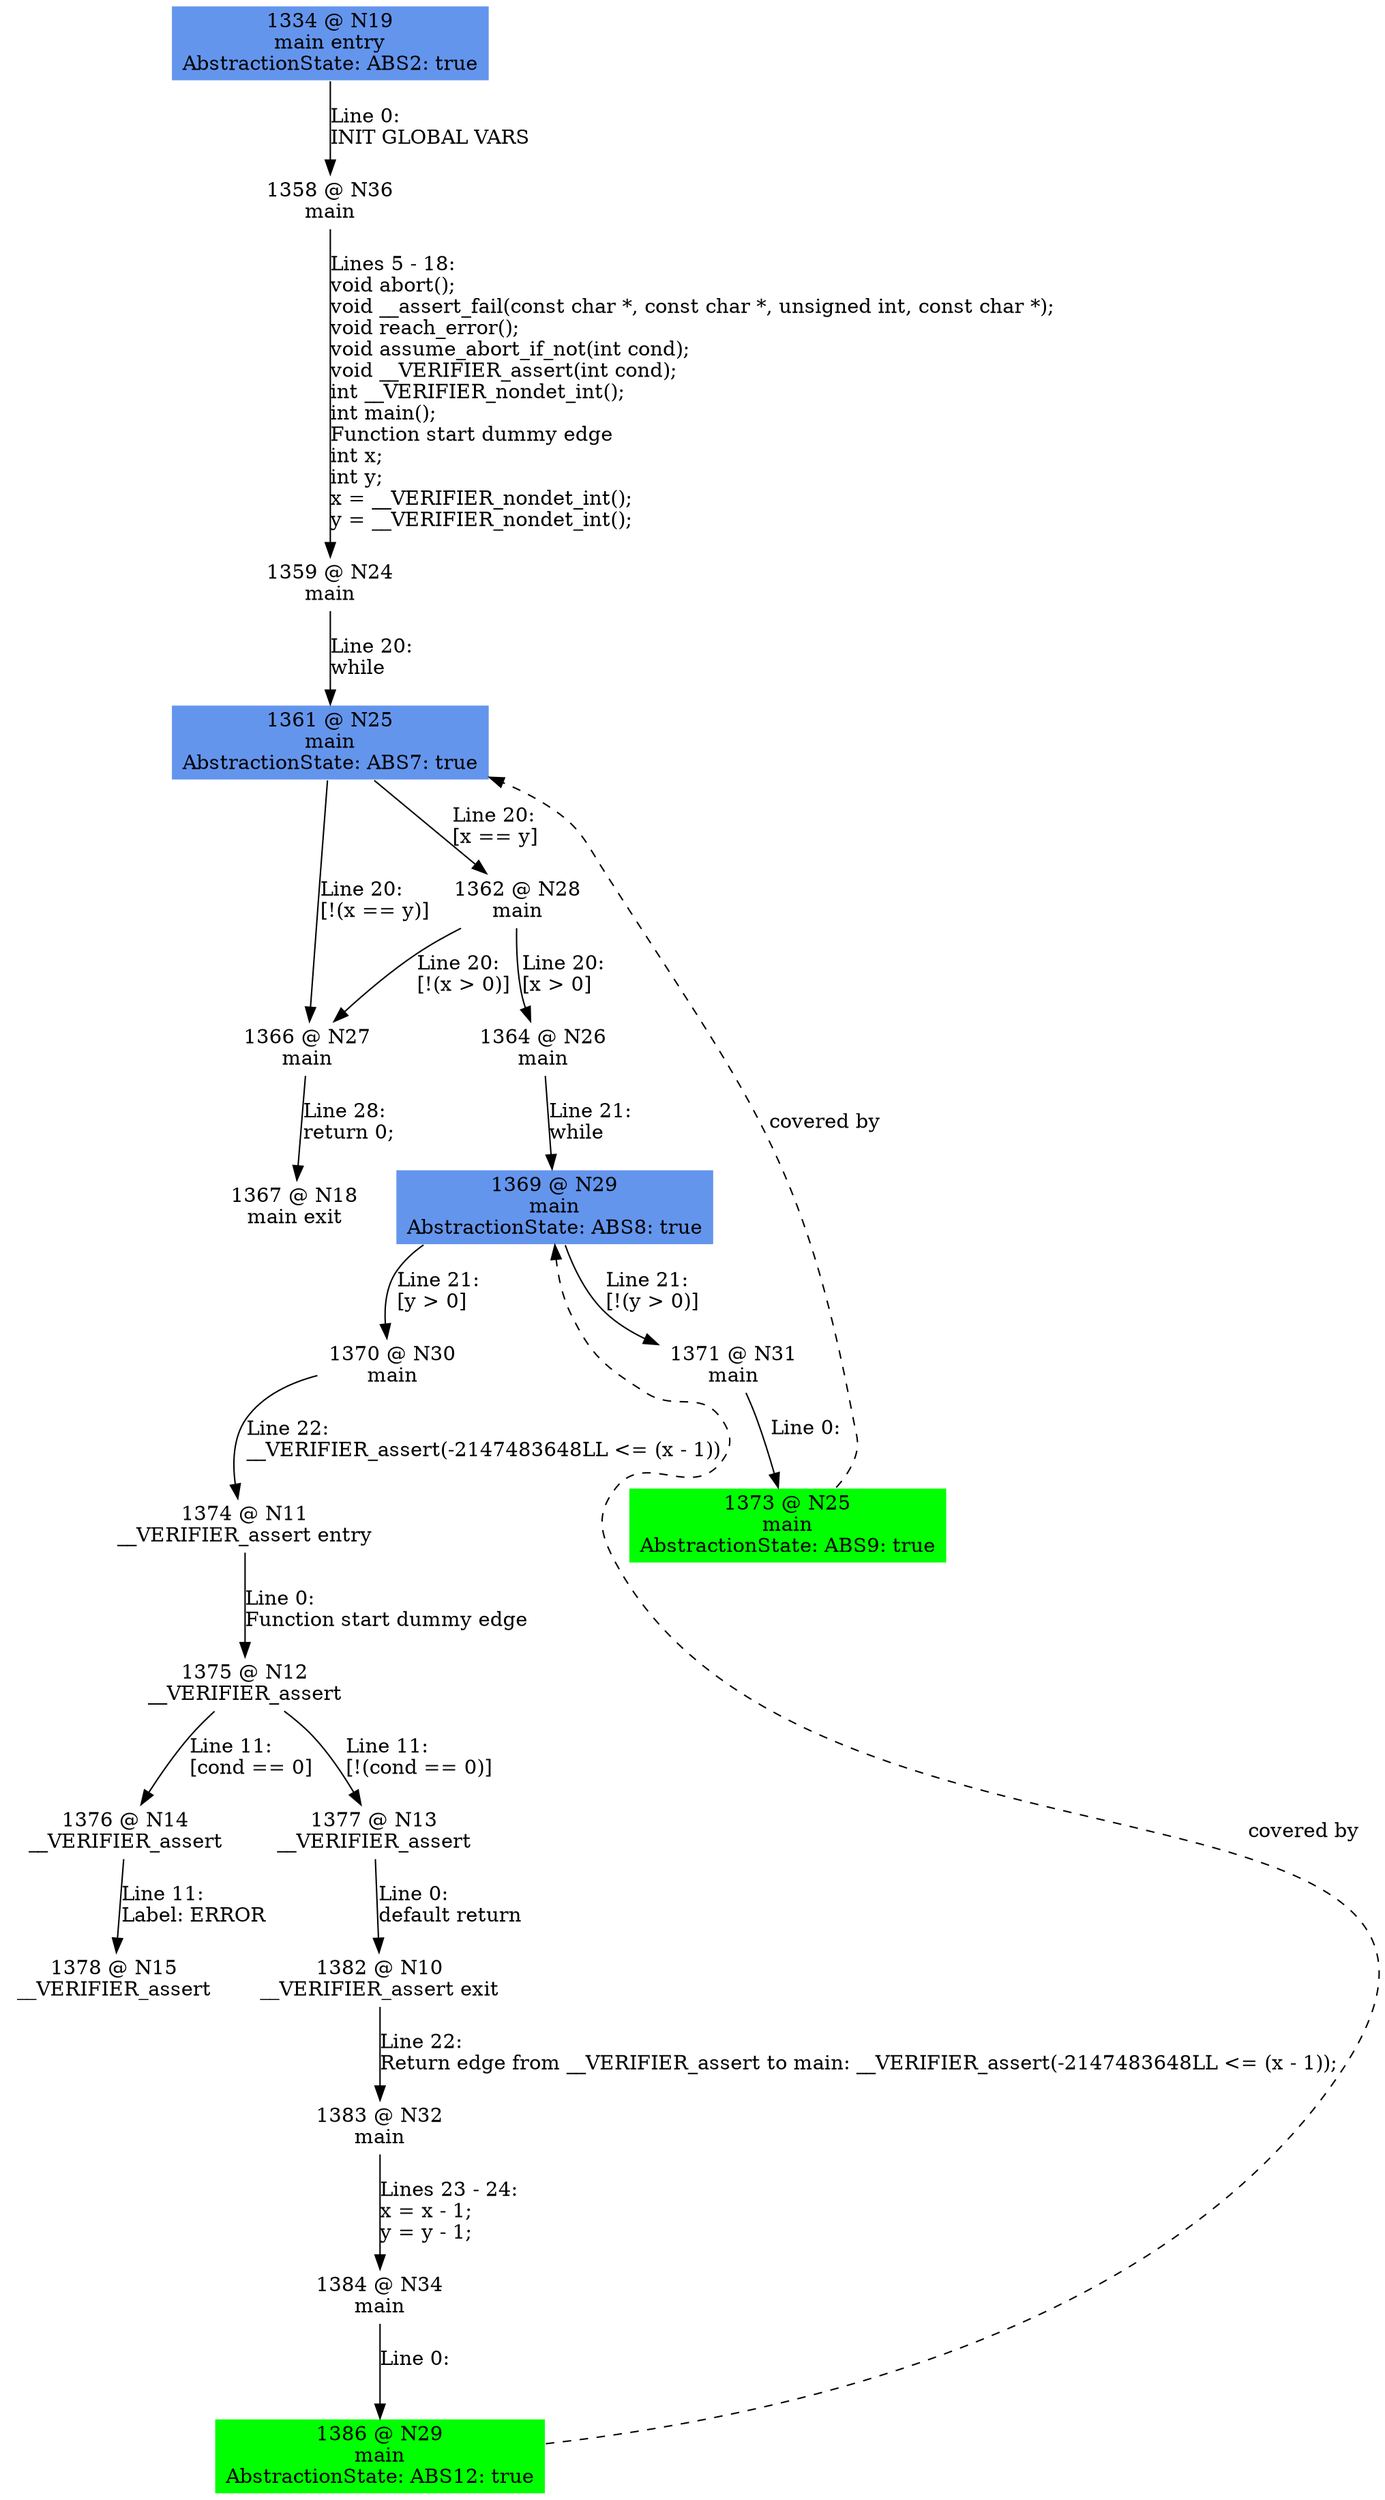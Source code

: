 digraph ARG {
node [style="filled" shape="box" color="white"]
1334 [fillcolor="cornflowerblue" label="1334 @ N19\nmain entry\nAbstractionState: ABS2: true\n" id="1334"]
1358 [label="1358 @ N36\nmain\n" id="1358"]
1359 [label="1359 @ N24\nmain\n" id="1359"]
1361 [fillcolor="cornflowerblue" label="1361 @ N25\nmain\nAbstractionState: ABS7: true\n" id="1361"]
1366 [label="1366 @ N27\nmain\n" id="1366"]
1367 [label="1367 @ N18\nmain exit\n" id="1367"]
1362 [label="1362 @ N28\nmain\n" id="1362"]
1364 [label="1364 @ N26\nmain\n" id="1364"]
1369 [fillcolor="cornflowerblue" label="1369 @ N29\nmain\nAbstractionState: ABS8: true\n" id="1369"]
1371 [label="1371 @ N31\nmain\n" id="1371"]
1373 [fillcolor="green" label="1373 @ N25\nmain\nAbstractionState: ABS9: true\n" id="1373"]
1370 [label="1370 @ N30\nmain\n" id="1370"]
1374 [label="1374 @ N11\n__VERIFIER_assert entry\n" id="1374"]
1375 [label="1375 @ N12\n__VERIFIER_assert\n" id="1375"]
1377 [label="1377 @ N13\n__VERIFIER_assert\n" id="1377"]
1382 [label="1382 @ N10\n__VERIFIER_assert exit\n" id="1382"]
1383 [label="1383 @ N32\nmain\n" id="1383"]
1384 [label="1384 @ N34\nmain\n" id="1384"]
1386 [fillcolor="green" label="1386 @ N29\nmain\nAbstractionState: ABS12: true\n" id="1386"]
1376 [label="1376 @ N14\n__VERIFIER_assert\n" id="1376"]
1378 [label="1378 @ N15\n__VERIFIER_assert\n" id="1378"]
1334 -> 1358 [label="Line 0: \lINIT GLOBAL VARS\l" id="1334 -> 1358"]
1358 -> 1359 [label="Lines 5 - 18: \lvoid abort();\lvoid __assert_fail(const char *, const char *, unsigned int, const char *);\lvoid reach_error();\lvoid assume_abort_if_not(int cond);\lvoid __VERIFIER_assert(int cond);\lint __VERIFIER_nondet_int();\lint main();\lFunction start dummy edge\lint x;\lint y;\lx = __VERIFIER_nondet_int();\ly = __VERIFIER_nondet_int();\l" id="1358 -> 1359"]
1359 -> 1361 [label="Line 20: \lwhile\l" id="1359 -> 1361"]
1373 -> 1361 [style="dashed" weight="0" label="covered by"]
1361 -> 1362 [label="Line 20: \l[x == y]\l" id="1361 -> 1362"]
1361 -> 1366 [label="Line 20: \l[!(x == y)]\l" id="1361 -> 1366"]
1366 -> 1367 [label="Line 28: \lreturn 0;\l" id="1366 -> 1367"]
1362 -> 1364 [label="Line 20: \l[x > 0]\l" id="1362 -> 1364"]
1362 -> 1366 [label="Line 20: \l[!(x > 0)]\l" id="1362 -> 1366"]
1364 -> 1369 [label="Line 21: \lwhile\l" id="1364 -> 1369"]
1386 -> 1369 [style="dashed" weight="0" label="covered by"]
1369 -> 1370 [label="Line 21: \l[y > 0]\l" id="1369 -> 1370"]
1369 -> 1371 [label="Line 21: \l[!(y > 0)]\l" id="1369 -> 1371"]
1371 -> 1373 [label="Line 0: \l\l" id="1371 -> 1373"]
1370 -> 1374 [label="Line 22: \l__VERIFIER_assert(-2147483648LL <= (x - 1))\l" id="1370 -> 1374"]
1374 -> 1375 [label="Line 0: \lFunction start dummy edge\l" id="1374 -> 1375"]
1375 -> 1376 [label="Line 11: \l[cond == 0]\l" id="1375 -> 1376"]
1375 -> 1377 [label="Line 11: \l[!(cond == 0)]\l" id="1375 -> 1377"]
1377 -> 1382 [label="Line 0: \ldefault return\l" id="1377 -> 1382"]
1382 -> 1383 [label="Line 22: \lReturn edge from __VERIFIER_assert to main: __VERIFIER_assert(-2147483648LL <= (x - 1));\l" id="1382 -> 1383"]
1383 -> 1384 [label="Lines 23 - 24: \lx = x - 1;\ly = y - 1;\l" id="1383 -> 1384"]
1384 -> 1386 [label="Line 0: \l\l" id="1384 -> 1386"]
1376 -> 1378 [label="Line 11: \lLabel: ERROR\l" id="1376 -> 1378"]
}
